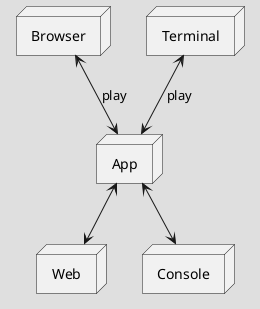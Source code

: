 @startuml "Deployment Diagram"

skinparam backGroundColor #69696936

node App
node Web
node Console
node Terminal
node Browser

App <-up-> Terminal : play
App <-up-> Browser : play

App <-down-> Console
App <-down-> Web

@enduml